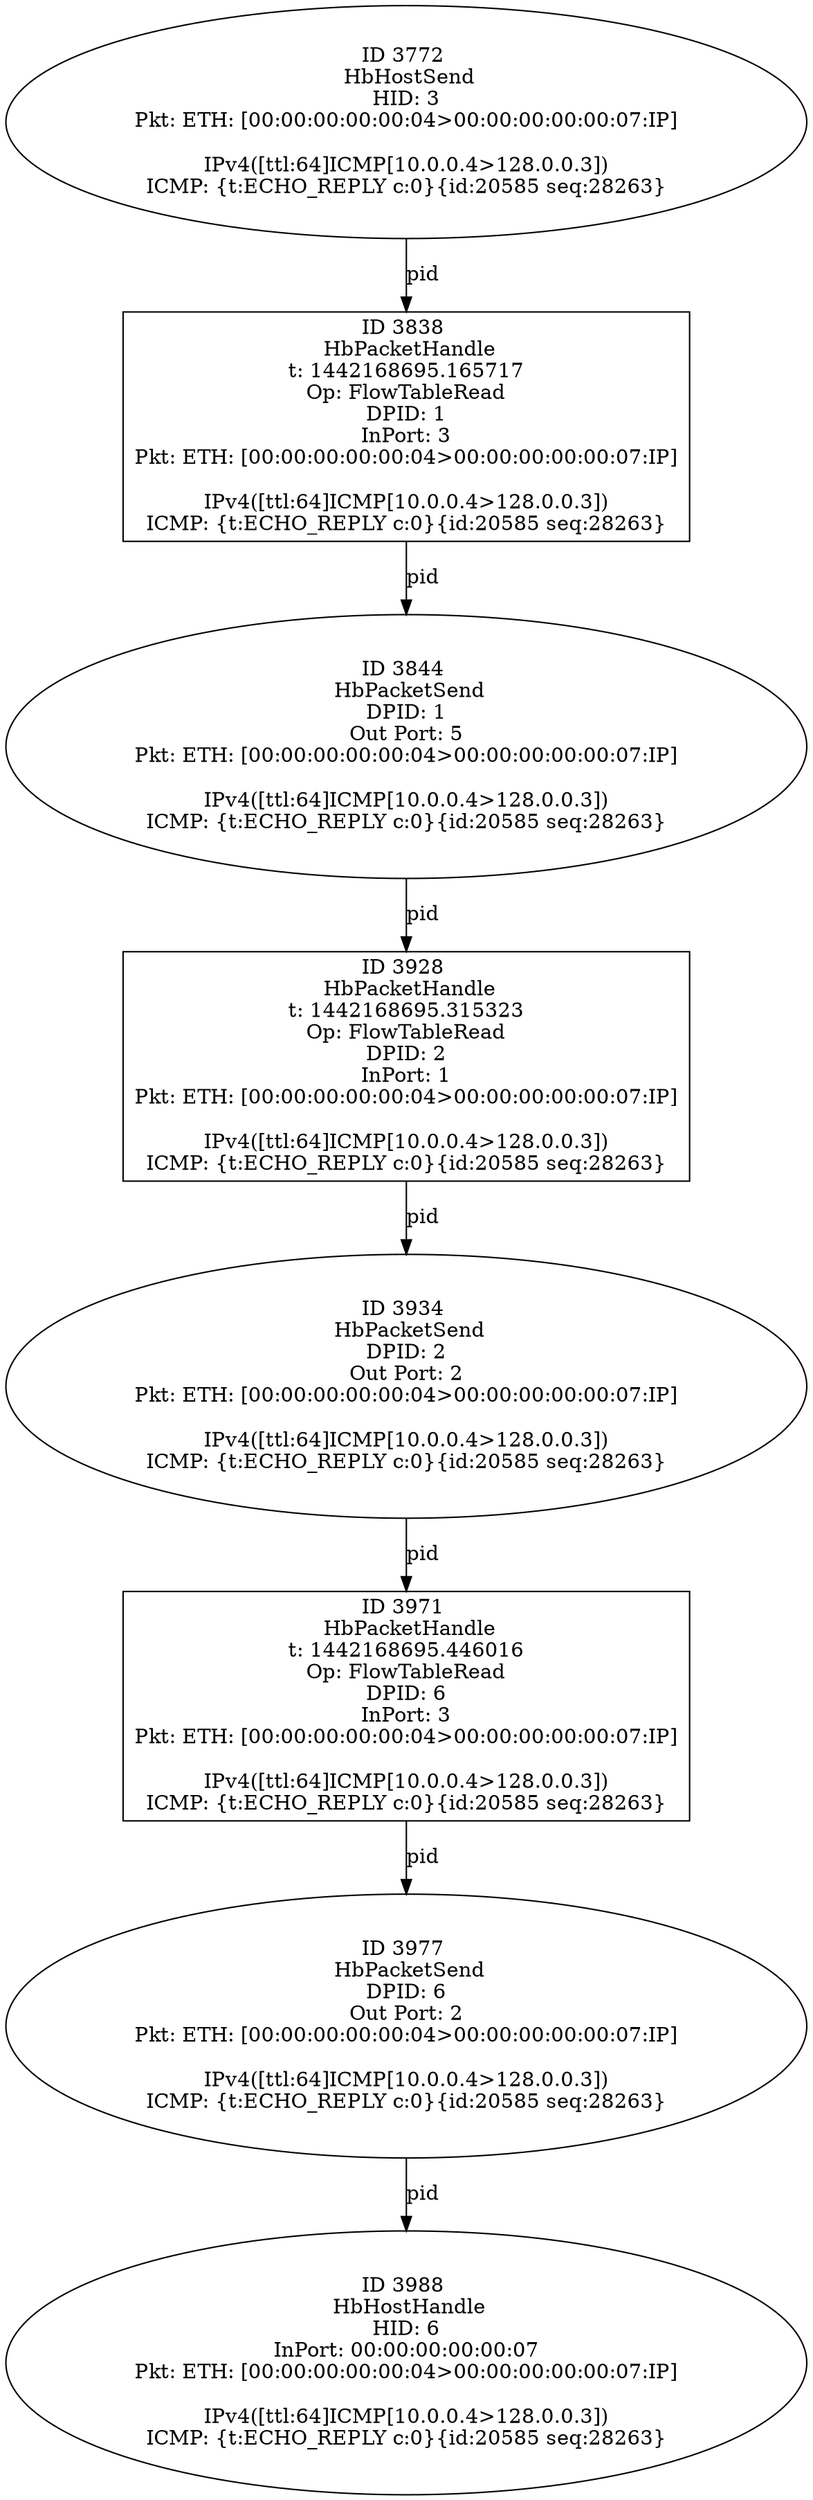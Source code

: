 strict digraph G {
3971 [shape=box, event=<hb_events.HbPacketHandle object at 0x107a31090>, label="ID 3971 
 HbPacketHandle
t: 1442168695.446016
Op: FlowTableRead
DPID: 6
InPort: 3
Pkt: ETH: [00:00:00:00:00:04>00:00:00:00:00:07:IP]

IPv4([ttl:64]ICMP[10.0.0.4>128.0.0.3])
ICMP: {t:ECHO_REPLY c:0}{id:20585 seq:28263}"];
3844 [shape=oval, event=<hb_events.HbPacketSend object at 0x1079ca5d0>, label="ID 3844 
 HbPacketSend
DPID: 1
Out Port: 5
Pkt: ETH: [00:00:00:00:00:04>00:00:00:00:00:07:IP]

IPv4([ttl:64]ICMP[10.0.0.4>128.0.0.3])
ICMP: {t:ECHO_REPLY c:0}{id:20585 seq:28263}"];
3977 [shape=oval, event=<hb_events.HbPacketSend object at 0x107a37610>, label="ID 3977 
 HbPacketSend
DPID: 6
Out Port: 2
Pkt: ETH: [00:00:00:00:00:04>00:00:00:00:00:07:IP]

IPv4([ttl:64]ICMP[10.0.0.4>128.0.0.3])
ICMP: {t:ECHO_REPLY c:0}{id:20585 seq:28263}"];
3988 [shape=oval, event=<hb_events.HbHostHandle object at 0x107a37f90>, label="ID 3988 
 HbHostHandle
HID: 6
InPort: 00:00:00:00:00:07
Pkt: ETH: [00:00:00:00:00:04>00:00:00:00:00:07:IP]

IPv4([ttl:64]ICMP[10.0.0.4>128.0.0.3])
ICMP: {t:ECHO_REPLY c:0}{id:20585 seq:28263}"];
3934 [shape=oval, event=<hb_events.HbPacketSend object at 0x107a139d0>, label="ID 3934 
 HbPacketSend
DPID: 2
Out Port: 2
Pkt: ETH: [00:00:00:00:00:04>00:00:00:00:00:07:IP]

IPv4([ttl:64]ICMP[10.0.0.4>128.0.0.3])
ICMP: {t:ECHO_REPLY c:0}{id:20585 seq:28263}"];
3928 [shape=box, event=<hb_events.HbPacketHandle object at 0x107a06b10>, label="ID 3928 
 HbPacketHandle
t: 1442168695.315323
Op: FlowTableRead
DPID: 2
InPort: 1
Pkt: ETH: [00:00:00:00:00:04>00:00:00:00:00:07:IP]

IPv4([ttl:64]ICMP[10.0.0.4>128.0.0.3])
ICMP: {t:ECHO_REPLY c:0}{id:20585 seq:28263}"];
3772 [shape=oval, event=<hb_events.HbHostSend object at 0x10797e090>, label="ID 3772 
 HbHostSend
HID: 3
Pkt: ETH: [00:00:00:00:00:04>00:00:00:00:00:07:IP]

IPv4([ttl:64]ICMP[10.0.0.4>128.0.0.3])
ICMP: {t:ECHO_REPLY c:0}{id:20585 seq:28263}"];
3838 [shape=box, event=<hb_events.HbPacketHandle object at 0x1079bf9d0>, label="ID 3838 
 HbPacketHandle
t: 1442168695.165717
Op: FlowTableRead
DPID: 1
InPort: 3
Pkt: ETH: [00:00:00:00:00:04>00:00:00:00:00:07:IP]

IPv4([ttl:64]ICMP[10.0.0.4>128.0.0.3])
ICMP: {t:ECHO_REPLY c:0}{id:20585 seq:28263}"];
3971 -> 3977  [rel=pid, label=pid];
3844 -> 3928  [rel=pid, label=pid];
3977 -> 3988  [rel=pid, label=pid];
3838 -> 3844  [rel=pid, label=pid];
3928 -> 3934  [rel=pid, label=pid];
3772 -> 3838  [rel=pid, label=pid];
3934 -> 3971  [rel=pid, label=pid];
}

